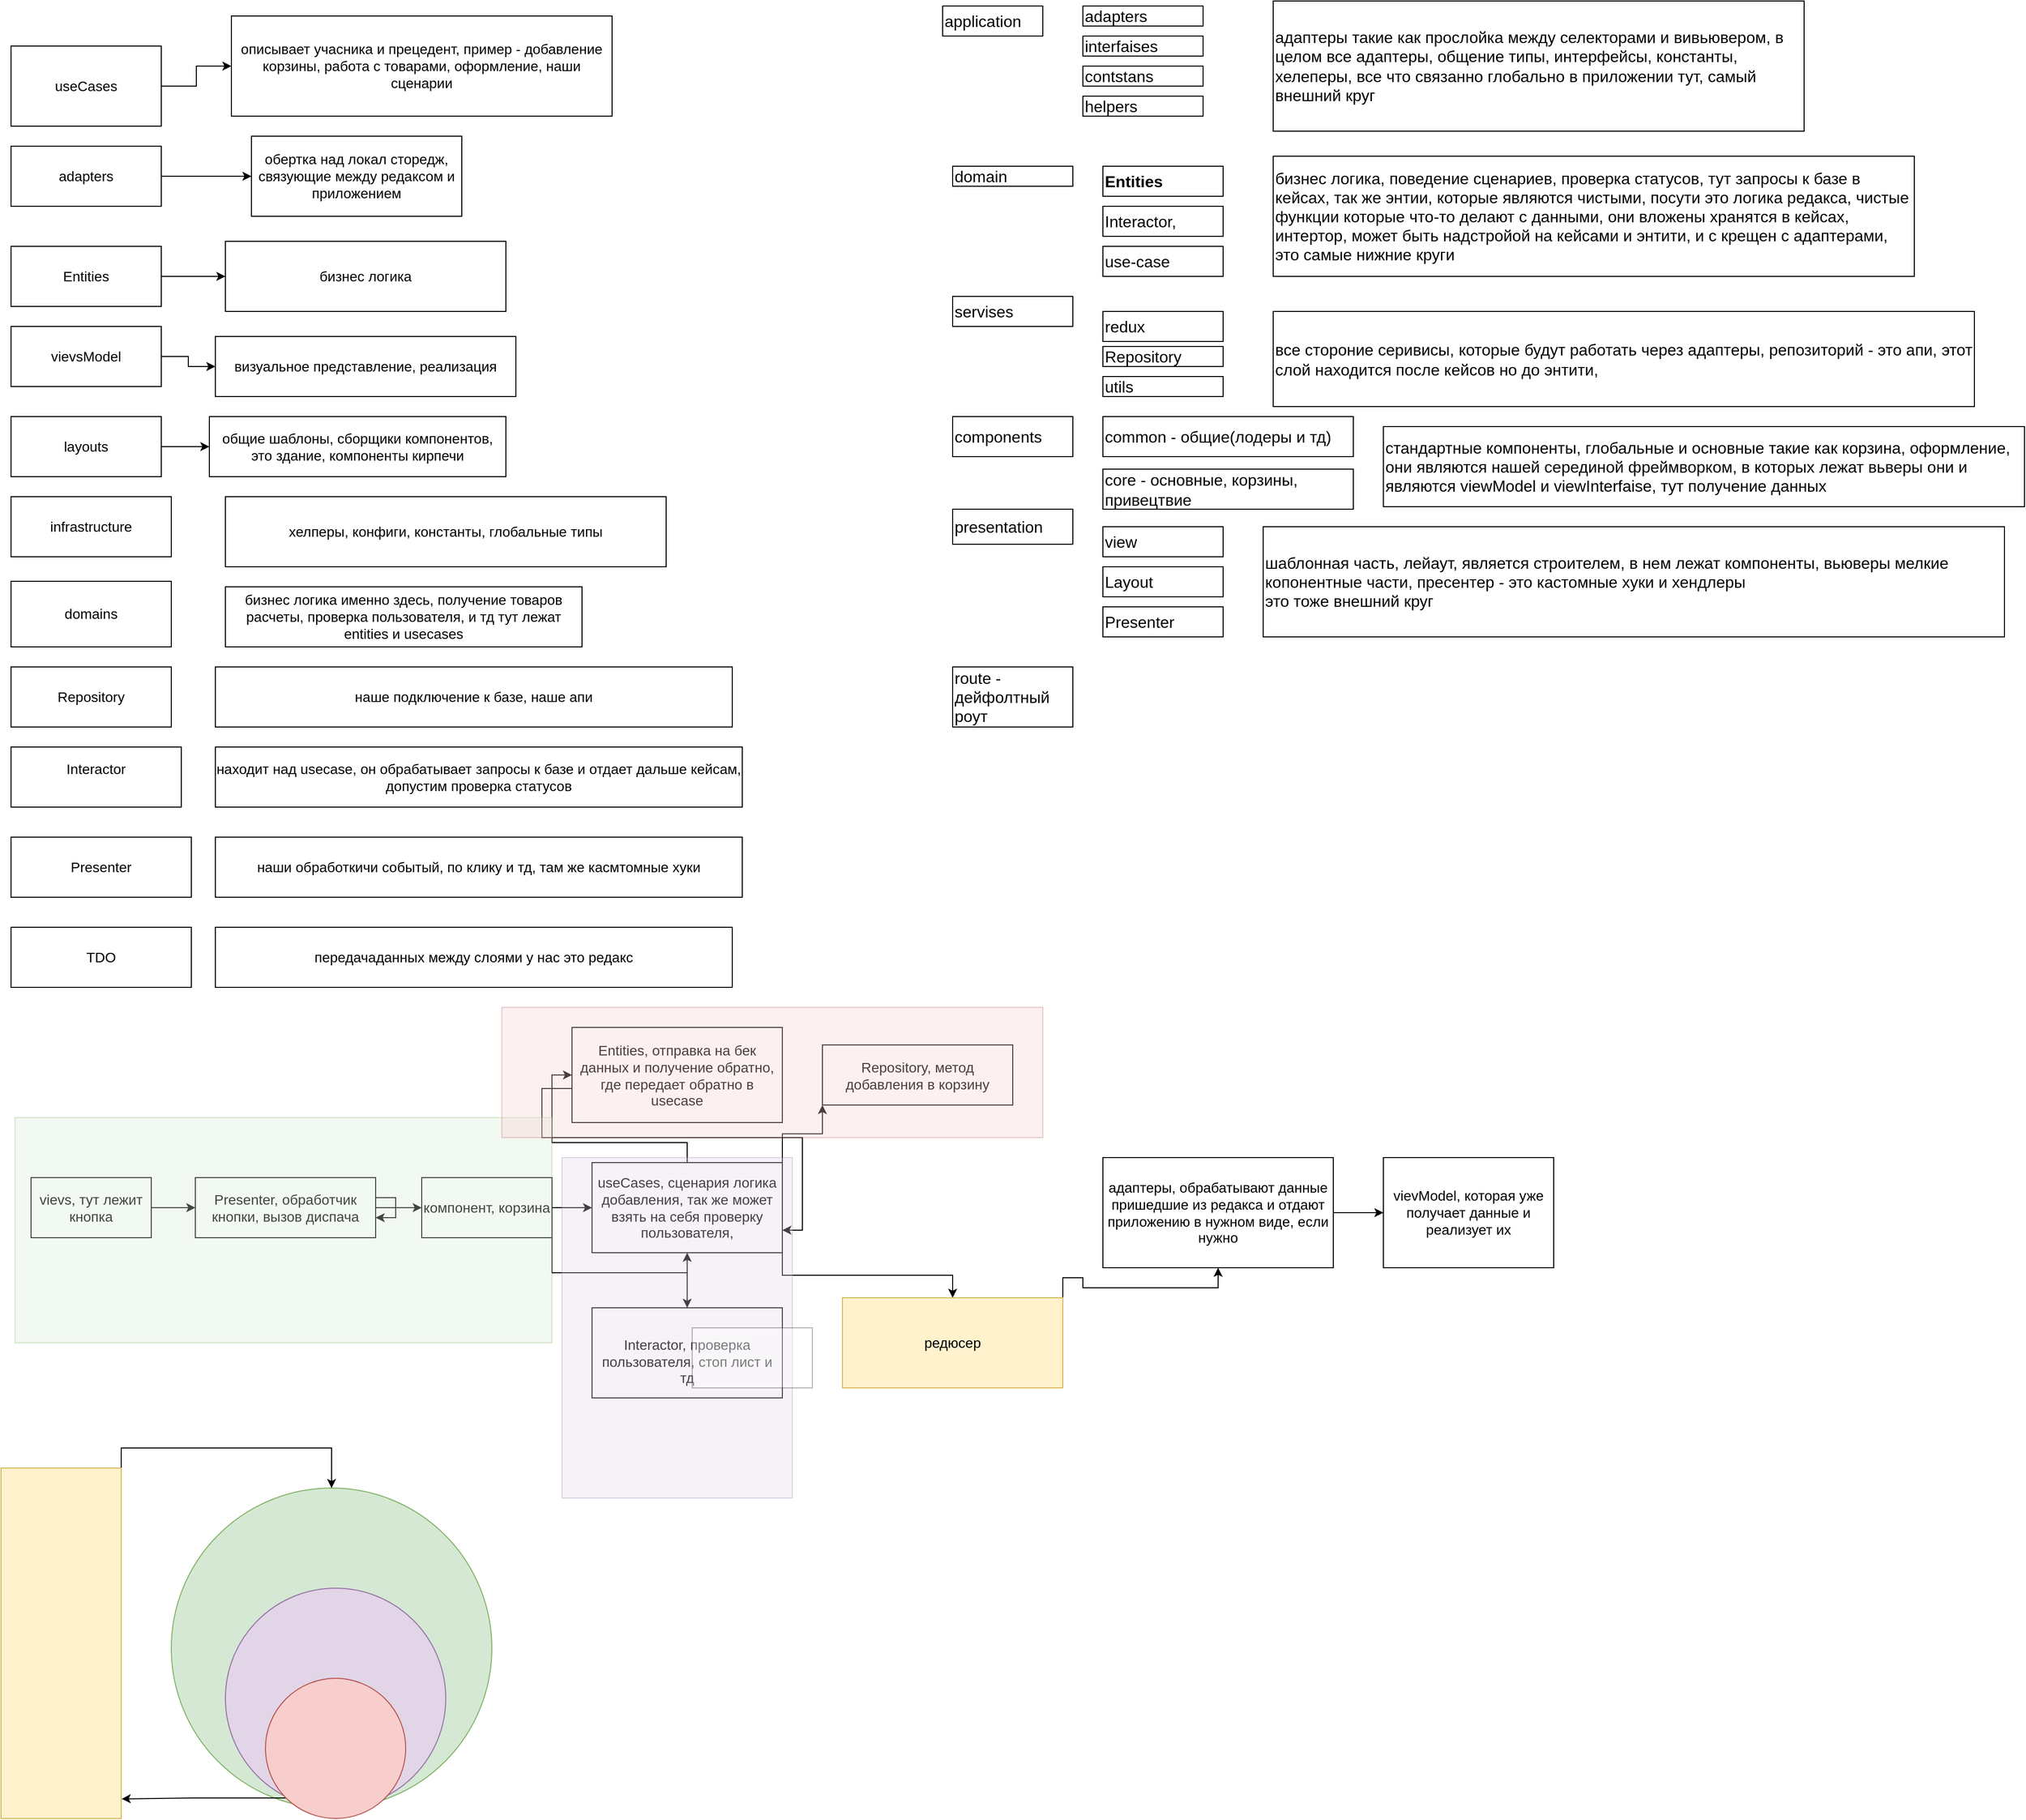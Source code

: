 <mxfile version="15.5.5" type="github">
  <diagram id="2xBDR9W28CXiXde3CtkU" name="Page-1">
    <mxGraphModel dx="2031" dy="1074" grid="1" gridSize="10" guides="1" tooltips="1" connect="1" arrows="1" fold="1" page="1" pageScale="1" pageWidth="2339" pageHeight="3300" math="0" shadow="0">
      <root>
        <mxCell id="0" />
        <mxCell id="1" parent="0" />
        <mxCell id="-9_YCbOYtv__-7vVKfqo-7" style="edgeStyle=orthogonalEdgeStyle;rounded=0;orthogonalLoop=1;jettySize=auto;html=1;fontSize=14;" parent="1" source="xCNZ6DgmVLcftK3sah_s-1" target="-9_YCbOYtv__-7vVKfqo-6" edge="1">
          <mxGeometry relative="1" as="geometry" />
        </mxCell>
        <mxCell id="xCNZ6DgmVLcftK3sah_s-1" value="&lt;font style=&quot;font-size: 14px&quot;&gt;useCases&lt;/font&gt;" style="rounded=0;whiteSpace=wrap;html=1;" parent="1" vertex="1">
          <mxGeometry x="60" y="50" width="150" height="80" as="geometry" />
        </mxCell>
        <mxCell id="-9_YCbOYtv__-7vVKfqo-4" style="edgeStyle=orthogonalEdgeStyle;rounded=0;orthogonalLoop=1;jettySize=auto;html=1;entryX=0;entryY=0.5;entryDx=0;entryDy=0;fontSize=14;" parent="1" source="-9_YCbOYtv__-7vVKfqo-2" target="-9_YCbOYtv__-7vVKfqo-3" edge="1">
          <mxGeometry relative="1" as="geometry" />
        </mxCell>
        <mxCell id="-9_YCbOYtv__-7vVKfqo-2" value="adapters" style="rounded=0;whiteSpace=wrap;html=1;fontSize=14;" parent="1" vertex="1">
          <mxGeometry x="60" y="150" width="150" height="60" as="geometry" />
        </mxCell>
        <mxCell id="-9_YCbOYtv__-7vVKfqo-3" value="обертка над локал сторедж, связующие между редаксом и приложением" style="rounded=0;whiteSpace=wrap;html=1;fontSize=14;" parent="1" vertex="1">
          <mxGeometry x="300" y="140" width="210" height="80" as="geometry" />
        </mxCell>
        <mxCell id="-9_YCbOYtv__-7vVKfqo-10" style="edgeStyle=orthogonalEdgeStyle;rounded=0;orthogonalLoop=1;jettySize=auto;html=1;entryX=0;entryY=0.5;entryDx=0;entryDy=0;fontSize=14;" parent="1" source="-9_YCbOYtv__-7vVKfqo-5" target="-9_YCbOYtv__-7vVKfqo-8" edge="1">
          <mxGeometry relative="1" as="geometry" />
        </mxCell>
        <mxCell id="-9_YCbOYtv__-7vVKfqo-5" value="Entities" style="rounded=0;whiteSpace=wrap;html=1;fontSize=14;" parent="1" vertex="1">
          <mxGeometry x="60" y="250" width="150" height="60" as="geometry" />
        </mxCell>
        <mxCell id="-9_YCbOYtv__-7vVKfqo-6" value="описывает учасника и прецедент, пример - добавление корзины, работа с товарами, оформление, наши сценарии" style="rounded=0;whiteSpace=wrap;html=1;fontSize=14;" parent="1" vertex="1">
          <mxGeometry x="280" y="20" width="380" height="100" as="geometry" />
        </mxCell>
        <mxCell id="-9_YCbOYtv__-7vVKfqo-8" value="бизнес логика" style="rounded=0;whiteSpace=wrap;html=1;fontSize=14;" parent="1" vertex="1">
          <mxGeometry x="274" y="245" width="280" height="70" as="geometry" />
        </mxCell>
        <mxCell id="-9_YCbOYtv__-7vVKfqo-9" style="edgeStyle=orthogonalEdgeStyle;rounded=0;orthogonalLoop=1;jettySize=auto;html=1;exitX=0.5;exitY=1;exitDx=0;exitDy=0;fontSize=14;" parent="1" source="-9_YCbOYtv__-7vVKfqo-3" target="-9_YCbOYtv__-7vVKfqo-3" edge="1">
          <mxGeometry relative="1" as="geometry" />
        </mxCell>
        <mxCell id="-9_YCbOYtv__-7vVKfqo-15" style="edgeStyle=orthogonalEdgeStyle;rounded=0;orthogonalLoop=1;jettySize=auto;html=1;entryX=0;entryY=0.5;entryDx=0;entryDy=0;fontSize=14;" parent="1" source="-9_YCbOYtv__-7vVKfqo-11" target="-9_YCbOYtv__-7vVKfqo-12" edge="1">
          <mxGeometry relative="1" as="geometry" />
        </mxCell>
        <mxCell id="-9_YCbOYtv__-7vVKfqo-11" value="vievsModel" style="rounded=0;whiteSpace=wrap;html=1;fontSize=14;" parent="1" vertex="1">
          <mxGeometry x="60" y="330" width="150" height="60" as="geometry" />
        </mxCell>
        <mxCell id="-9_YCbOYtv__-7vVKfqo-12" value="визуальное представление, реализация" style="rounded=0;whiteSpace=wrap;html=1;fontSize=14;" parent="1" vertex="1">
          <mxGeometry x="264" y="340" width="300" height="60" as="geometry" />
        </mxCell>
        <mxCell id="-9_YCbOYtv__-7vVKfqo-16" style="edgeStyle=orthogonalEdgeStyle;rounded=0;orthogonalLoop=1;jettySize=auto;html=1;entryX=0;entryY=0.5;entryDx=0;entryDy=0;fontSize=14;" parent="1" source="-9_YCbOYtv__-7vVKfqo-13" target="-9_YCbOYtv__-7vVKfqo-14" edge="1">
          <mxGeometry relative="1" as="geometry" />
        </mxCell>
        <mxCell id="-9_YCbOYtv__-7vVKfqo-13" value="layouts" style="rounded=0;whiteSpace=wrap;html=1;fontSize=14;" parent="1" vertex="1">
          <mxGeometry x="60" y="420" width="150" height="60" as="geometry" />
        </mxCell>
        <mxCell id="-9_YCbOYtv__-7vVKfqo-14" value="общие шаблоны, сборщики компонентов, это здание, компоненты кирпечи" style="rounded=0;whiteSpace=wrap;html=1;fontSize=14;" parent="1" vertex="1">
          <mxGeometry x="258" y="420" width="296" height="60" as="geometry" />
        </mxCell>
        <mxCell id="-9_YCbOYtv__-7vVKfqo-17" value="infrastructure" style="rounded=0;whiteSpace=wrap;html=1;fontSize=14;" parent="1" vertex="1">
          <mxGeometry x="60" y="500" width="160" height="60" as="geometry" />
        </mxCell>
        <mxCell id="-9_YCbOYtv__-7vVKfqo-18" value="хелперы, конфиги, константы, глобальные типы" style="rounded=0;whiteSpace=wrap;html=1;fontSize=14;" parent="1" vertex="1">
          <mxGeometry x="274" y="500" width="440" height="70" as="geometry" />
        </mxCell>
        <mxCell id="-9_YCbOYtv__-7vVKfqo-20" value="domains" style="rounded=0;whiteSpace=wrap;html=1;fontSize=14;" parent="1" vertex="1">
          <mxGeometry x="60" y="584.5" width="160" height="65.5" as="geometry" />
        </mxCell>
        <mxCell id="-9_YCbOYtv__-7vVKfqo-21" value="бизнес логика именно здесь, получение товаров расчеты, проверка пользователя, и тд тут лежат entities и usecases" style="rounded=0;whiteSpace=wrap;html=1;fontSize=14;" parent="1" vertex="1">
          <mxGeometry x="274" y="590" width="356" height="60" as="geometry" />
        </mxCell>
        <mxCell id="-9_YCbOYtv__-7vVKfqo-22" value="Repository" style="rounded=0;whiteSpace=wrap;html=1;fontSize=14;" parent="1" vertex="1">
          <mxGeometry x="60" y="670" width="160" height="60" as="geometry" />
        </mxCell>
        <mxCell id="-9_YCbOYtv__-7vVKfqo-23" value="наше подключение к базе, наше апи" style="rounded=0;whiteSpace=wrap;html=1;fontSize=14;" parent="1" vertex="1">
          <mxGeometry x="264" y="670" width="516" height="60" as="geometry" />
        </mxCell>
        <mxCell id="-9_YCbOYtv__-7vVKfqo-24" value="&#xa;Interactor&#xa;&#xa;" style="rounded=0;whiteSpace=wrap;html=1;fontSize=14;" parent="1" vertex="1">
          <mxGeometry x="60" y="750" width="170" height="60" as="geometry" />
        </mxCell>
        <mxCell id="-9_YCbOYtv__-7vVKfqo-25" value="находит над usecase, он обрабатывает запросы к базе и отдает дальше кейсам, допустим проверка статусов" style="rounded=0;whiteSpace=wrap;html=1;fontSize=14;" parent="1" vertex="1">
          <mxGeometry x="264" y="750" width="526" height="60" as="geometry" />
        </mxCell>
        <mxCell id="-9_YCbOYtv__-7vVKfqo-26" style="edgeStyle=orthogonalEdgeStyle;rounded=0;orthogonalLoop=1;jettySize=auto;html=1;exitX=1;exitY=0.5;exitDx=0;exitDy=0;fontSize=14;" parent="1" source="-9_YCbOYtv__-7vVKfqo-6" target="-9_YCbOYtv__-7vVKfqo-6" edge="1">
          <mxGeometry relative="1" as="geometry">
            <Array as="points">
              <mxPoint x="410" y="60" />
              <mxPoint x="410" y="60" />
            </Array>
          </mxGeometry>
        </mxCell>
        <mxCell id="-9_YCbOYtv__-7vVKfqo-34" style="edgeStyle=orthogonalEdgeStyle;rounded=0;orthogonalLoop=1;jettySize=auto;html=1;exitX=1;exitY=0.5;exitDx=0;exitDy=0;entryX=0;entryY=0.5;entryDx=0;entryDy=0;fontSize=14;" parent="1" source="-9_YCbOYtv__-7vVKfqo-28" target="-9_YCbOYtv__-7vVKfqo-33" edge="1">
          <mxGeometry relative="1" as="geometry" />
        </mxCell>
        <mxCell id="-9_YCbOYtv__-7vVKfqo-28" value="vievs, тут лежит кнопка" style="rounded=0;whiteSpace=wrap;html=1;fontSize=14;" parent="1" vertex="1">
          <mxGeometry x="80" y="1180" width="120" height="60" as="geometry" />
        </mxCell>
        <mxCell id="-9_YCbOYtv__-7vVKfqo-78" style="edgeStyle=orthogonalEdgeStyle;rounded=0;orthogonalLoop=1;jettySize=auto;html=1;exitX=1;exitY=1;exitDx=0;exitDy=0;fontSize=16;" parent="1" source="-9_YCbOYtv__-7vVKfqo-29" target="-9_YCbOYtv__-7vVKfqo-36" edge="1">
          <mxGeometry relative="1" as="geometry" />
        </mxCell>
        <mxCell id="-9_YCbOYtv__-7vVKfqo-79" style="edgeStyle=orthogonalEdgeStyle;rounded=0;orthogonalLoop=1;jettySize=auto;html=1;entryX=0;entryY=0.5;entryDx=0;entryDy=0;fontSize=16;" parent="1" source="-9_YCbOYtv__-7vVKfqo-29" target="-9_YCbOYtv__-7vVKfqo-37" edge="1">
          <mxGeometry relative="1" as="geometry" />
        </mxCell>
        <mxCell id="-9_YCbOYtv__-7vVKfqo-29" value="компонент, корзина" style="rounded=0;whiteSpace=wrap;html=1;fontSize=14;" parent="1" vertex="1">
          <mxGeometry x="470" y="1180" width="130" height="60" as="geometry" />
        </mxCell>
        <mxCell id="-9_YCbOYtv__-7vVKfqo-30" value="Presenter" style="rounded=0;whiteSpace=wrap;html=1;fontSize=14;" parent="1" vertex="1">
          <mxGeometry x="60" y="840" width="180" height="60" as="geometry" />
        </mxCell>
        <mxCell id="-9_YCbOYtv__-7vVKfqo-31" value="наши обработкичи событый, по клику и тд, там же касмтомные хуки" style="rounded=0;whiteSpace=wrap;html=1;fontSize=14;" parent="1" vertex="1">
          <mxGeometry x="264" y="840" width="526" height="60" as="geometry" />
        </mxCell>
        <mxCell id="-9_YCbOYtv__-7vVKfqo-35" style="edgeStyle=orthogonalEdgeStyle;rounded=0;orthogonalLoop=1;jettySize=auto;html=1;entryX=0;entryY=0.5;entryDx=0;entryDy=0;fontSize=14;" parent="1" source="-9_YCbOYtv__-7vVKfqo-33" target="-9_YCbOYtv__-7vVKfqo-29" edge="1">
          <mxGeometry relative="1" as="geometry" />
        </mxCell>
        <mxCell id="-9_YCbOYtv__-7vVKfqo-45" style="edgeStyle=orthogonalEdgeStyle;rounded=0;orthogonalLoop=1;jettySize=auto;html=1;fontSize=14;" parent="1" source="-9_YCbOYtv__-7vVKfqo-33" target="-9_YCbOYtv__-7vVKfqo-33" edge="1">
          <mxGeometry relative="1" as="geometry">
            <mxPoint x="430" y="1210" as="targetPoint" />
            <Array as="points" />
          </mxGeometry>
        </mxCell>
        <mxCell id="-9_YCbOYtv__-7vVKfqo-33" value="Presenter, обработчик кнопки, вызов диспача" style="rounded=0;whiteSpace=wrap;html=1;fontSize=14;" parent="1" vertex="1">
          <mxGeometry x="244" y="1180" width="180" height="60" as="geometry" />
        </mxCell>
        <mxCell id="-9_YCbOYtv__-7vVKfqo-80" style="edgeStyle=orthogonalEdgeStyle;rounded=0;orthogonalLoop=1;jettySize=auto;html=1;entryX=0.5;entryY=1;entryDx=0;entryDy=0;fontSize=16;" parent="1" source="-9_YCbOYtv__-7vVKfqo-36" target="-9_YCbOYtv__-7vVKfqo-37" edge="1">
          <mxGeometry relative="1" as="geometry" />
        </mxCell>
        <mxCell id="-9_YCbOYtv__-7vVKfqo-36" value="&lt;br&gt;Interactor, проверка пользователя, стоп лист и тд" style="rounded=0;whiteSpace=wrap;html=1;fontSize=14;" parent="1" vertex="1">
          <mxGeometry x="640" y="1310" width="190" height="90" as="geometry" />
        </mxCell>
        <mxCell id="-9_YCbOYtv__-7vVKfqo-81" style="edgeStyle=orthogonalEdgeStyle;rounded=0;orthogonalLoop=1;jettySize=auto;html=1;entryX=0;entryY=0.5;entryDx=0;entryDy=0;fontSize=16;" parent="1" source="-9_YCbOYtv__-7vVKfqo-37" target="-9_YCbOYtv__-7vVKfqo-38" edge="1">
          <mxGeometry relative="1" as="geometry" />
        </mxCell>
        <mxCell id="-9_YCbOYtv__-7vVKfqo-83" style="edgeStyle=orthogonalEdgeStyle;rounded=0;orthogonalLoop=1;jettySize=auto;html=1;exitX=1;exitY=0;exitDx=0;exitDy=0;entryX=0;entryY=1;entryDx=0;entryDy=0;fontSize=16;" parent="1" source="-9_YCbOYtv__-7vVKfqo-37" target="-9_YCbOYtv__-7vVKfqo-40" edge="1">
          <mxGeometry relative="1" as="geometry" />
        </mxCell>
        <mxCell id="-9_YCbOYtv__-7vVKfqo-84" style="edgeStyle=orthogonalEdgeStyle;rounded=0;orthogonalLoop=1;jettySize=auto;html=1;exitX=1;exitY=1;exitDx=0;exitDy=0;fontSize=16;" parent="1" source="-9_YCbOYtv__-7vVKfqo-37" target="-9_YCbOYtv__-7vVKfqo-39" edge="1">
          <mxGeometry relative="1" as="geometry" />
        </mxCell>
        <mxCell id="-9_YCbOYtv__-7vVKfqo-37" value="&lt;font style=&quot;font-size: 14px&quot;&gt;useCases, сценария логика добавления, так же может взять на себя проверку пользователя, &lt;br&gt;&lt;/font&gt;" style="rounded=0;whiteSpace=wrap;html=1;" parent="1" vertex="1">
          <mxGeometry x="640" y="1165" width="190" height="90" as="geometry" />
        </mxCell>
        <mxCell id="-9_YCbOYtv__-7vVKfqo-82" style="edgeStyle=orthogonalEdgeStyle;rounded=0;orthogonalLoop=1;jettySize=auto;html=1;exitX=0;exitY=0.75;exitDx=0;exitDy=0;entryX=1;entryY=0.75;entryDx=0;entryDy=0;fontSize=16;" parent="1" source="-9_YCbOYtv__-7vVKfqo-38" target="-9_YCbOYtv__-7vVKfqo-37" edge="1">
          <mxGeometry relative="1" as="geometry">
            <Array as="points">
              <mxPoint x="590" y="1091" />
              <mxPoint x="590" y="1140" />
              <mxPoint x="850" y="1140" />
              <mxPoint x="850" y="1233" />
            </Array>
          </mxGeometry>
        </mxCell>
        <mxCell id="-9_YCbOYtv__-7vVKfqo-38" value="Entities, отправка на бек данных и получение обратно, где передает обратно в usecase" style="rounded=0;whiteSpace=wrap;html=1;fontSize=14;" parent="1" vertex="1">
          <mxGeometry x="620" y="1030" width="210" height="95" as="geometry" />
        </mxCell>
        <mxCell id="-9_YCbOYtv__-7vVKfqo-85" style="edgeStyle=orthogonalEdgeStyle;rounded=0;orthogonalLoop=1;jettySize=auto;html=1;exitX=1;exitY=0;exitDx=0;exitDy=0;fontSize=16;" parent="1" source="-9_YCbOYtv__-7vVKfqo-39" target="-9_YCbOYtv__-7vVKfqo-43" edge="1">
          <mxGeometry relative="1" as="geometry" />
        </mxCell>
        <mxCell id="-9_YCbOYtv__-7vVKfqo-39" value="редюсер" style="rounded=0;whiteSpace=wrap;html=1;fontSize=14;fillColor=#fff2cc;strokeColor=#d6b656;" parent="1" vertex="1">
          <mxGeometry x="890" y="1300" width="220" height="90" as="geometry" />
        </mxCell>
        <mxCell id="-9_YCbOYtv__-7vVKfqo-40" value="Repository, метод добавления в корзину" style="rounded=0;whiteSpace=wrap;html=1;fontSize=14;" parent="1" vertex="1">
          <mxGeometry x="870" y="1047.5" width="190" height="60" as="geometry" />
        </mxCell>
        <mxCell id="-9_YCbOYtv__-7vVKfqo-41" value="TDO" style="rounded=0;whiteSpace=wrap;html=1;fontSize=14;fillColor=none;" parent="1" vertex="1">
          <mxGeometry x="60" y="930" width="180" height="60" as="geometry" />
        </mxCell>
        <mxCell id="-9_YCbOYtv__-7vVKfqo-42" value="передачаданных между слоями у нас это редакс" style="rounded=0;whiteSpace=wrap;html=1;fontSize=14;fillColor=none;" parent="1" vertex="1">
          <mxGeometry x="264" y="930" width="516" height="60" as="geometry" />
        </mxCell>
        <mxCell id="-9_YCbOYtv__-7vVKfqo-86" style="edgeStyle=orthogonalEdgeStyle;rounded=0;orthogonalLoop=1;jettySize=auto;html=1;fontSize=16;" parent="1" source="-9_YCbOYtv__-7vVKfqo-43" target="-9_YCbOYtv__-7vVKfqo-44" edge="1">
          <mxGeometry relative="1" as="geometry" />
        </mxCell>
        <mxCell id="-9_YCbOYtv__-7vVKfqo-43" value="адаптеры, обрабатывают данные пришедшие из редакса и отдают приложению в нужном виде, если нужно" style="rounded=0;whiteSpace=wrap;html=1;fontSize=14;fillColor=none;" parent="1" vertex="1">
          <mxGeometry x="1150" y="1160" width="230" height="110" as="geometry" />
        </mxCell>
        <mxCell id="-9_YCbOYtv__-7vVKfqo-44" value="vievModel, которая уже получает данные и реализует их" style="rounded=0;whiteSpace=wrap;html=1;fontSize=14;fillColor=none;" parent="1" vertex="1">
          <mxGeometry x="1430" y="1160" width="170" height="110" as="geometry" />
        </mxCell>
        <mxCell id="-9_YCbOYtv__-7vVKfqo-46" value="&lt;div align=&quot;left&quot;&gt;&lt;span style=&quot;font-size: 16px&quot; class=&quot;final-path&quot;&gt;application&lt;/span&gt;&lt;span style=&quot;font-size: 16px&quot; class=&quot;final-path&quot;&gt;&lt;br&gt;&lt;/span&gt;&lt;span style=&quot;font-size: 16px&quot; class=&quot;final-path&quot;&gt;&lt;/span&gt;&lt;/div&gt;" style="rounded=0;whiteSpace=wrap;html=1;fontSize=14;fillColor=none;align=left;" parent="1" vertex="1">
          <mxGeometry x="990" y="10" width="100" height="30" as="geometry" />
        </mxCell>
        <mxCell id="-9_YCbOYtv__-7vVKfqo-47" value="domain&amp;nbsp; " style="rounded=0;whiteSpace=wrap;html=1;fontSize=16;fillColor=none;align=left;" parent="1" vertex="1">
          <mxGeometry x="1000" y="170" width="120" height="20" as="geometry" />
        </mxCell>
        <mxCell id="-9_YCbOYtv__-7vVKfqo-49" value="&lt;b&gt;Entities&lt;/b&gt;" style="rounded=0;whiteSpace=wrap;html=1;fontSize=16;fillColor=none;align=left;" parent="1" vertex="1">
          <mxGeometry x="1150" y="170" width="120" height="30" as="geometry" />
        </mxCell>
        <mxCell id="-9_YCbOYtv__-7vVKfqo-50" value="Interactor," style="rounded=0;whiteSpace=wrap;html=1;fontSize=16;fillColor=none;align=left;" parent="1" vertex="1">
          <mxGeometry x="1150" y="210" width="120" height="30" as="geometry" />
        </mxCell>
        <mxCell id="-9_YCbOYtv__-7vVKfqo-51" value="core - основные, корзины, привецтвие" style="rounded=0;whiteSpace=wrap;html=1;fontSize=16;fillColor=none;align=left;" parent="1" vertex="1">
          <mxGeometry x="1150" y="472.5" width="250" height="40" as="geometry" />
        </mxCell>
        <mxCell id="-9_YCbOYtv__-7vVKfqo-52" value="servises" style="rounded=0;whiteSpace=wrap;html=1;fontSize=16;fillColor=none;align=left;" parent="1" vertex="1">
          <mxGeometry x="1000" y="300" width="120" height="30" as="geometry" />
        </mxCell>
        <mxCell id="-9_YCbOYtv__-7vVKfqo-54" value="use-case" style="rounded=0;whiteSpace=wrap;html=1;fontSize=16;fillColor=none;align=left;" parent="1" vertex="1">
          <mxGeometry x="1150" y="250" width="120" height="30" as="geometry" />
        </mxCell>
        <mxCell id="-9_YCbOYtv__-7vVKfqo-55" value="components" style="rounded=0;whiteSpace=wrap;html=1;fontSize=16;fillColor=none;align=left;" parent="1" vertex="1">
          <mxGeometry x="1000" y="420" width="120" height="40" as="geometry" />
        </mxCell>
        <mxCell id="-9_YCbOYtv__-7vVKfqo-56" value="common - общие(лодеры и тд) " style="rounded=0;whiteSpace=wrap;html=1;fontSize=16;fillColor=none;align=left;" parent="1" vertex="1">
          <mxGeometry x="1150" y="420" width="250" height="40" as="geometry" />
        </mxCell>
        <mxCell id="-9_YCbOYtv__-7vVKfqo-58" value="redux" style="rounded=0;whiteSpace=wrap;html=1;fontSize=16;fillColor=none;align=left;" parent="1" vertex="1">
          <mxGeometry x="1150" y="315" width="120" height="30" as="geometry" />
        </mxCell>
        <mxCell id="-9_YCbOYtv__-7vVKfqo-59" value="presentation" style="rounded=0;whiteSpace=wrap;html=1;fontSize=16;fillColor=none;align=left;" parent="1" vertex="1">
          <mxGeometry x="1000" y="512.5" width="120" height="35" as="geometry" />
        </mxCell>
        <mxCell id="-9_YCbOYtv__-7vVKfqo-60" value="view" style="rounded=0;whiteSpace=wrap;html=1;fontSize=16;fillColor=none;align=left;" parent="1" vertex="1">
          <mxGeometry x="1150" y="530" width="120" height="30" as="geometry" />
        </mxCell>
        <mxCell id="-9_YCbOYtv__-7vVKfqo-61" value="Layout" style="rounded=0;whiteSpace=wrap;html=1;fontSize=16;fillColor=none;align=left;" parent="1" vertex="1">
          <mxGeometry x="1150" y="570" width="120" height="30" as="geometry" />
        </mxCell>
        <mxCell id="-9_YCbOYtv__-7vVKfqo-62" value="Presenter" style="rounded=0;whiteSpace=wrap;html=1;fontSize=16;fillColor=none;align=left;" parent="1" vertex="1">
          <mxGeometry x="1150" y="610" width="120" height="30" as="geometry" />
        </mxCell>
        <mxCell id="-9_YCbOYtv__-7vVKfqo-63" value="adapters" style="rounded=0;whiteSpace=wrap;html=1;fontSize=16;fillColor=none;align=left;" parent="1" vertex="1">
          <mxGeometry x="1130" y="10" width="120" height="20" as="geometry" />
        </mxCell>
        <mxCell id="-9_YCbOYtv__-7vVKfqo-64" value="interfaises" style="rounded=0;whiteSpace=wrap;html=1;fontSize=16;fillColor=none;align=left;" parent="1" vertex="1">
          <mxGeometry x="1130" y="40" width="120" height="20" as="geometry" />
        </mxCell>
        <mxCell id="-9_YCbOYtv__-7vVKfqo-66" value="contstans" style="rounded=0;whiteSpace=wrap;html=1;fontSize=16;fillColor=none;align=left;" parent="1" vertex="1">
          <mxGeometry x="1130" y="70" width="120" height="20" as="geometry" />
        </mxCell>
        <mxCell id="-9_YCbOYtv__-7vVKfqo-68" value="helpers" style="rounded=0;whiteSpace=wrap;html=1;fontSize=16;fillColor=none;align=left;" parent="1" vertex="1">
          <mxGeometry x="1130" y="100" width="120" height="20" as="geometry" />
        </mxCell>
        <mxCell id="-9_YCbOYtv__-7vVKfqo-69" value="Repository" style="rounded=0;whiteSpace=wrap;html=1;fontSize=16;fillColor=none;align=left;" parent="1" vertex="1">
          <mxGeometry x="1150" y="350" width="120" height="20" as="geometry" />
        </mxCell>
        <mxCell id="-9_YCbOYtv__-7vVKfqo-70" value="utils" style="rounded=0;whiteSpace=wrap;html=1;fontSize=16;fillColor=none;align=left;" parent="1" vertex="1">
          <mxGeometry x="1150" y="380" width="120" height="20" as="geometry" />
        </mxCell>
        <mxCell id="-9_YCbOYtv__-7vVKfqo-72" value="адаптеры такие как прослойка между селекторами и вивьювером, в целом все адаптеры, общение типы, интерфейсы, константы, хелеперы, все что связанно глобально в приложении тут, самый внешний круг" style="rounded=0;whiteSpace=wrap;html=1;fontSize=16;fillColor=none;align=left;" parent="1" vertex="1">
          <mxGeometry x="1320" y="5" width="530" height="130" as="geometry" />
        </mxCell>
        <mxCell id="-9_YCbOYtv__-7vVKfqo-73" value="бизнес логика, поведение сценариев, проверка статусов, тут запросы к базе в кейсах, так же энтии, которые являются чистыми, посути это логика редакса, чистые функции которые что-то делают с данными, они вложены хранятся в кейсах, интертор, может быть надстройой на кейсами и энтити, и с крещен с адаптерами, это самые нижние круги&amp;nbsp; " style="rounded=0;whiteSpace=wrap;html=1;fontSize=16;fillColor=none;align=left;" parent="1" vertex="1">
          <mxGeometry x="1320" y="160" width="640" height="120" as="geometry" />
        </mxCell>
        <mxCell id="-9_YCbOYtv__-7vVKfqo-74" value="все стороние серивисы, которые будут работать через адаптеры, репозиторий - это апи, этот слой находится после кейсов но до энтити, " style="rounded=0;whiteSpace=wrap;html=1;fontSize=16;fillColor=none;align=left;" parent="1" vertex="1">
          <mxGeometry x="1320" y="315" width="700" height="95" as="geometry" />
        </mxCell>
        <mxCell id="-9_YCbOYtv__-7vVKfqo-75" value="стандартные компоненты, глобальные и основные такие как корзина, оформление, они являются нашей серединой фреймворком, в которых лежат вьверы они и являются viewModel и viewInterfaise, тут получение данных" style="rounded=0;whiteSpace=wrap;html=1;fontSize=16;fillColor=none;align=left;" parent="1" vertex="1">
          <mxGeometry x="1430" y="430" width="640" height="80" as="geometry" />
        </mxCell>
        <mxCell id="-9_YCbOYtv__-7vVKfqo-76" value="шаблонная часть, лейаут, является строителем, в нем лежат компоненты, вьюверы мелкие копонентные части, пресентер - это кастомные хуки и хендлеры&lt;br&gt;это тоже внешний круг" style="rounded=0;whiteSpace=wrap;html=1;fontSize=16;fillColor=none;align=left;" parent="1" vertex="1">
          <mxGeometry x="1310" y="530" width="740" height="110" as="geometry" />
        </mxCell>
        <mxCell id="-9_YCbOYtv__-7vVKfqo-77" value="route - дейфолтный роут" style="rounded=0;whiteSpace=wrap;html=1;fontSize=16;fillColor=none;align=left;" parent="1" vertex="1">
          <mxGeometry x="1000" y="670" width="120" height="60" as="geometry" />
        </mxCell>
        <mxCell id="OpYhjD643b_24P-EK0rb-1" value="" style="ellipse;whiteSpace=wrap;html=1;aspect=fixed;fillColor=#d5e8d4;strokeColor=#82b366;" vertex="1" parent="1">
          <mxGeometry x="220" y="1490" width="320" height="320" as="geometry" />
        </mxCell>
        <mxCell id="OpYhjD643b_24P-EK0rb-2" value="" style="ellipse;whiteSpace=wrap;html=1;aspect=fixed;fillColor=#e1d5e7;strokeColor=#9673a6;" vertex="1" parent="1">
          <mxGeometry x="274" y="1590" width="220" height="220" as="geometry" />
        </mxCell>
        <mxCell id="OpYhjD643b_24P-EK0rb-9" style="edgeStyle=orthogonalEdgeStyle;rounded=0;orthogonalLoop=1;jettySize=auto;html=1;exitX=0;exitY=1;exitDx=0;exitDy=0;entryX=1.004;entryY=0.944;entryDx=0;entryDy=0;entryPerimeter=0;" edge="1" parent="1" source="OpYhjD643b_24P-EK0rb-3" target="OpYhjD643b_24P-EK0rb-8">
          <mxGeometry relative="1" as="geometry" />
        </mxCell>
        <mxCell id="OpYhjD643b_24P-EK0rb-3" value="" style="ellipse;whiteSpace=wrap;html=1;aspect=fixed;fillColor=#f8cecc;strokeColor=#b85450;" vertex="1" parent="1">
          <mxGeometry x="314" y="1680" width="140" height="140" as="geometry" />
        </mxCell>
        <mxCell id="OpYhjD643b_24P-EK0rb-4" value="" style="rounded=0;whiteSpace=wrap;html=1;fillColor=#d5e8d4;strokeColor=#82b366;opacity=30;" vertex="1" parent="1">
          <mxGeometry x="64" y="1120" width="536" height="225" as="geometry" />
        </mxCell>
        <mxCell id="OpYhjD643b_24P-EK0rb-5" value="" style="rounded=0;whiteSpace=wrap;html=1;opacity=30;fillColor=#e1d5e7;strokeColor=#9673a6;" vertex="1" parent="1">
          <mxGeometry x="610" y="1160" width="230" height="340" as="geometry" />
        </mxCell>
        <mxCell id="OpYhjD643b_24P-EK0rb-6" value="" style="rounded=0;whiteSpace=wrap;html=1;opacity=30;" vertex="1" parent="1">
          <mxGeometry x="740" y="1330" width="120" height="60" as="geometry" />
        </mxCell>
        <mxCell id="OpYhjD643b_24P-EK0rb-7" value="" style="rounded=0;whiteSpace=wrap;html=1;opacity=30;fillColor=#f8cecc;strokeColor=#b85450;" vertex="1" parent="1">
          <mxGeometry x="550" y="1010" width="540" height="130" as="geometry" />
        </mxCell>
        <mxCell id="OpYhjD643b_24P-EK0rb-10" style="edgeStyle=orthogonalEdgeStyle;rounded=0;orthogonalLoop=1;jettySize=auto;html=1;exitX=1;exitY=0;exitDx=0;exitDy=0;entryX=0.5;entryY=0;entryDx=0;entryDy=0;" edge="1" parent="1" source="OpYhjD643b_24P-EK0rb-8" target="OpYhjD643b_24P-EK0rb-1">
          <mxGeometry relative="1" as="geometry" />
        </mxCell>
        <mxCell id="OpYhjD643b_24P-EK0rb-8" value="" style="rounded=0;whiteSpace=wrap;html=1;fillColor=#fff2cc;strokeColor=#d6b656;" vertex="1" parent="1">
          <mxGeometry x="50" y="1470" width="120" height="350" as="geometry" />
        </mxCell>
      </root>
    </mxGraphModel>
  </diagram>
</mxfile>
